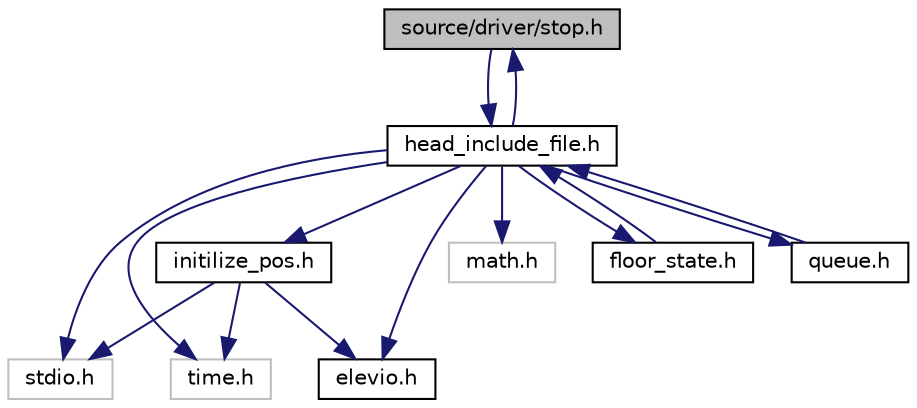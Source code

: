digraph "source/driver/stop.h"
{
 // LATEX_PDF_SIZE
  edge [fontname="Helvetica",fontsize="10",labelfontname="Helvetica",labelfontsize="10"];
  node [fontname="Helvetica",fontsize="10",shape=record];
  Node1 [label="source/driver/stop.h",height=0.2,width=0.4,color="black", fillcolor="grey75", style="filled", fontcolor="black",tooltip="The file that handles both how the elevator stops at a floor and how the elevator stops if the stop b..."];
  Node1 -> Node2 [color="midnightblue",fontsize="10",style="solid",fontname="Helvetica"];
  Node2 [label="head_include_file.h",height=0.2,width=0.4,color="black", fillcolor="white", style="filled",URL="$head__include__file_8h.html",tooltip="This file is meant to collect all the files into a big include file.   Here we have all the libraries..."];
  Node2 -> Node3 [color="midnightblue",fontsize="10",style="solid",fontname="Helvetica"];
  Node3 [label="stdio.h",height=0.2,width=0.4,color="grey75", fillcolor="white", style="filled",tooltip=" "];
  Node2 -> Node4 [color="midnightblue",fontsize="10",style="solid",fontname="Helvetica"];
  Node4 [label="time.h",height=0.2,width=0.4,color="grey75", fillcolor="white", style="filled",tooltip=" "];
  Node2 -> Node5 [color="midnightblue",fontsize="10",style="solid",fontname="Helvetica"];
  Node5 [label="math.h",height=0.2,width=0.4,color="grey75", fillcolor="white", style="filled",tooltip=" "];
  Node2 -> Node6 [color="midnightblue",fontsize="10",style="solid",fontname="Helvetica"];
  Node6 [label="elevio.h",height=0.2,width=0.4,color="black", fillcolor="white", style="filled",URL="$elevio_8h_source.html",tooltip=" "];
  Node2 -> Node7 [color="midnightblue",fontsize="10",style="solid",fontname="Helvetica"];
  Node7 [label="floor_state.h",height=0.2,width=0.4,color="black", fillcolor="white", style="filled",URL="$floor__state_8h.html",tooltip="the file that handles the state of the floors and the elevator direction."];
  Node7 -> Node2 [color="midnightblue",fontsize="10",style="solid",fontname="Helvetica"];
  Node2 -> Node8 [color="midnightblue",fontsize="10",style="solid",fontname="Helvetica"];
  Node8 [label="queue.h",height=0.2,width=0.4,color="black", fillcolor="white", style="filled",URL="$queue_8h.html",tooltip="This file handles the queue system of the elevator. How to add an element to the queue,..."];
  Node8 -> Node2 [color="midnightblue",fontsize="10",style="solid",fontname="Helvetica"];
  Node2 -> Node1 [color="midnightblue",fontsize="10",style="solid",fontname="Helvetica"];
  Node2 -> Node9 [color="midnightblue",fontsize="10",style="solid",fontname="Helvetica"];
  Node9 [label="initilize_pos.h",height=0.2,width=0.4,color="black", fillcolor="white", style="filled",URL="$initilize__pos_8h.html",tooltip="The programs that take care of the initialzation of the elevator."];
  Node9 -> Node3 [color="midnightblue",fontsize="10",style="solid",fontname="Helvetica"];
  Node9 -> Node6 [color="midnightblue",fontsize="10",style="solid",fontname="Helvetica"];
  Node9 -> Node4 [color="midnightblue",fontsize="10",style="solid",fontname="Helvetica"];
}
